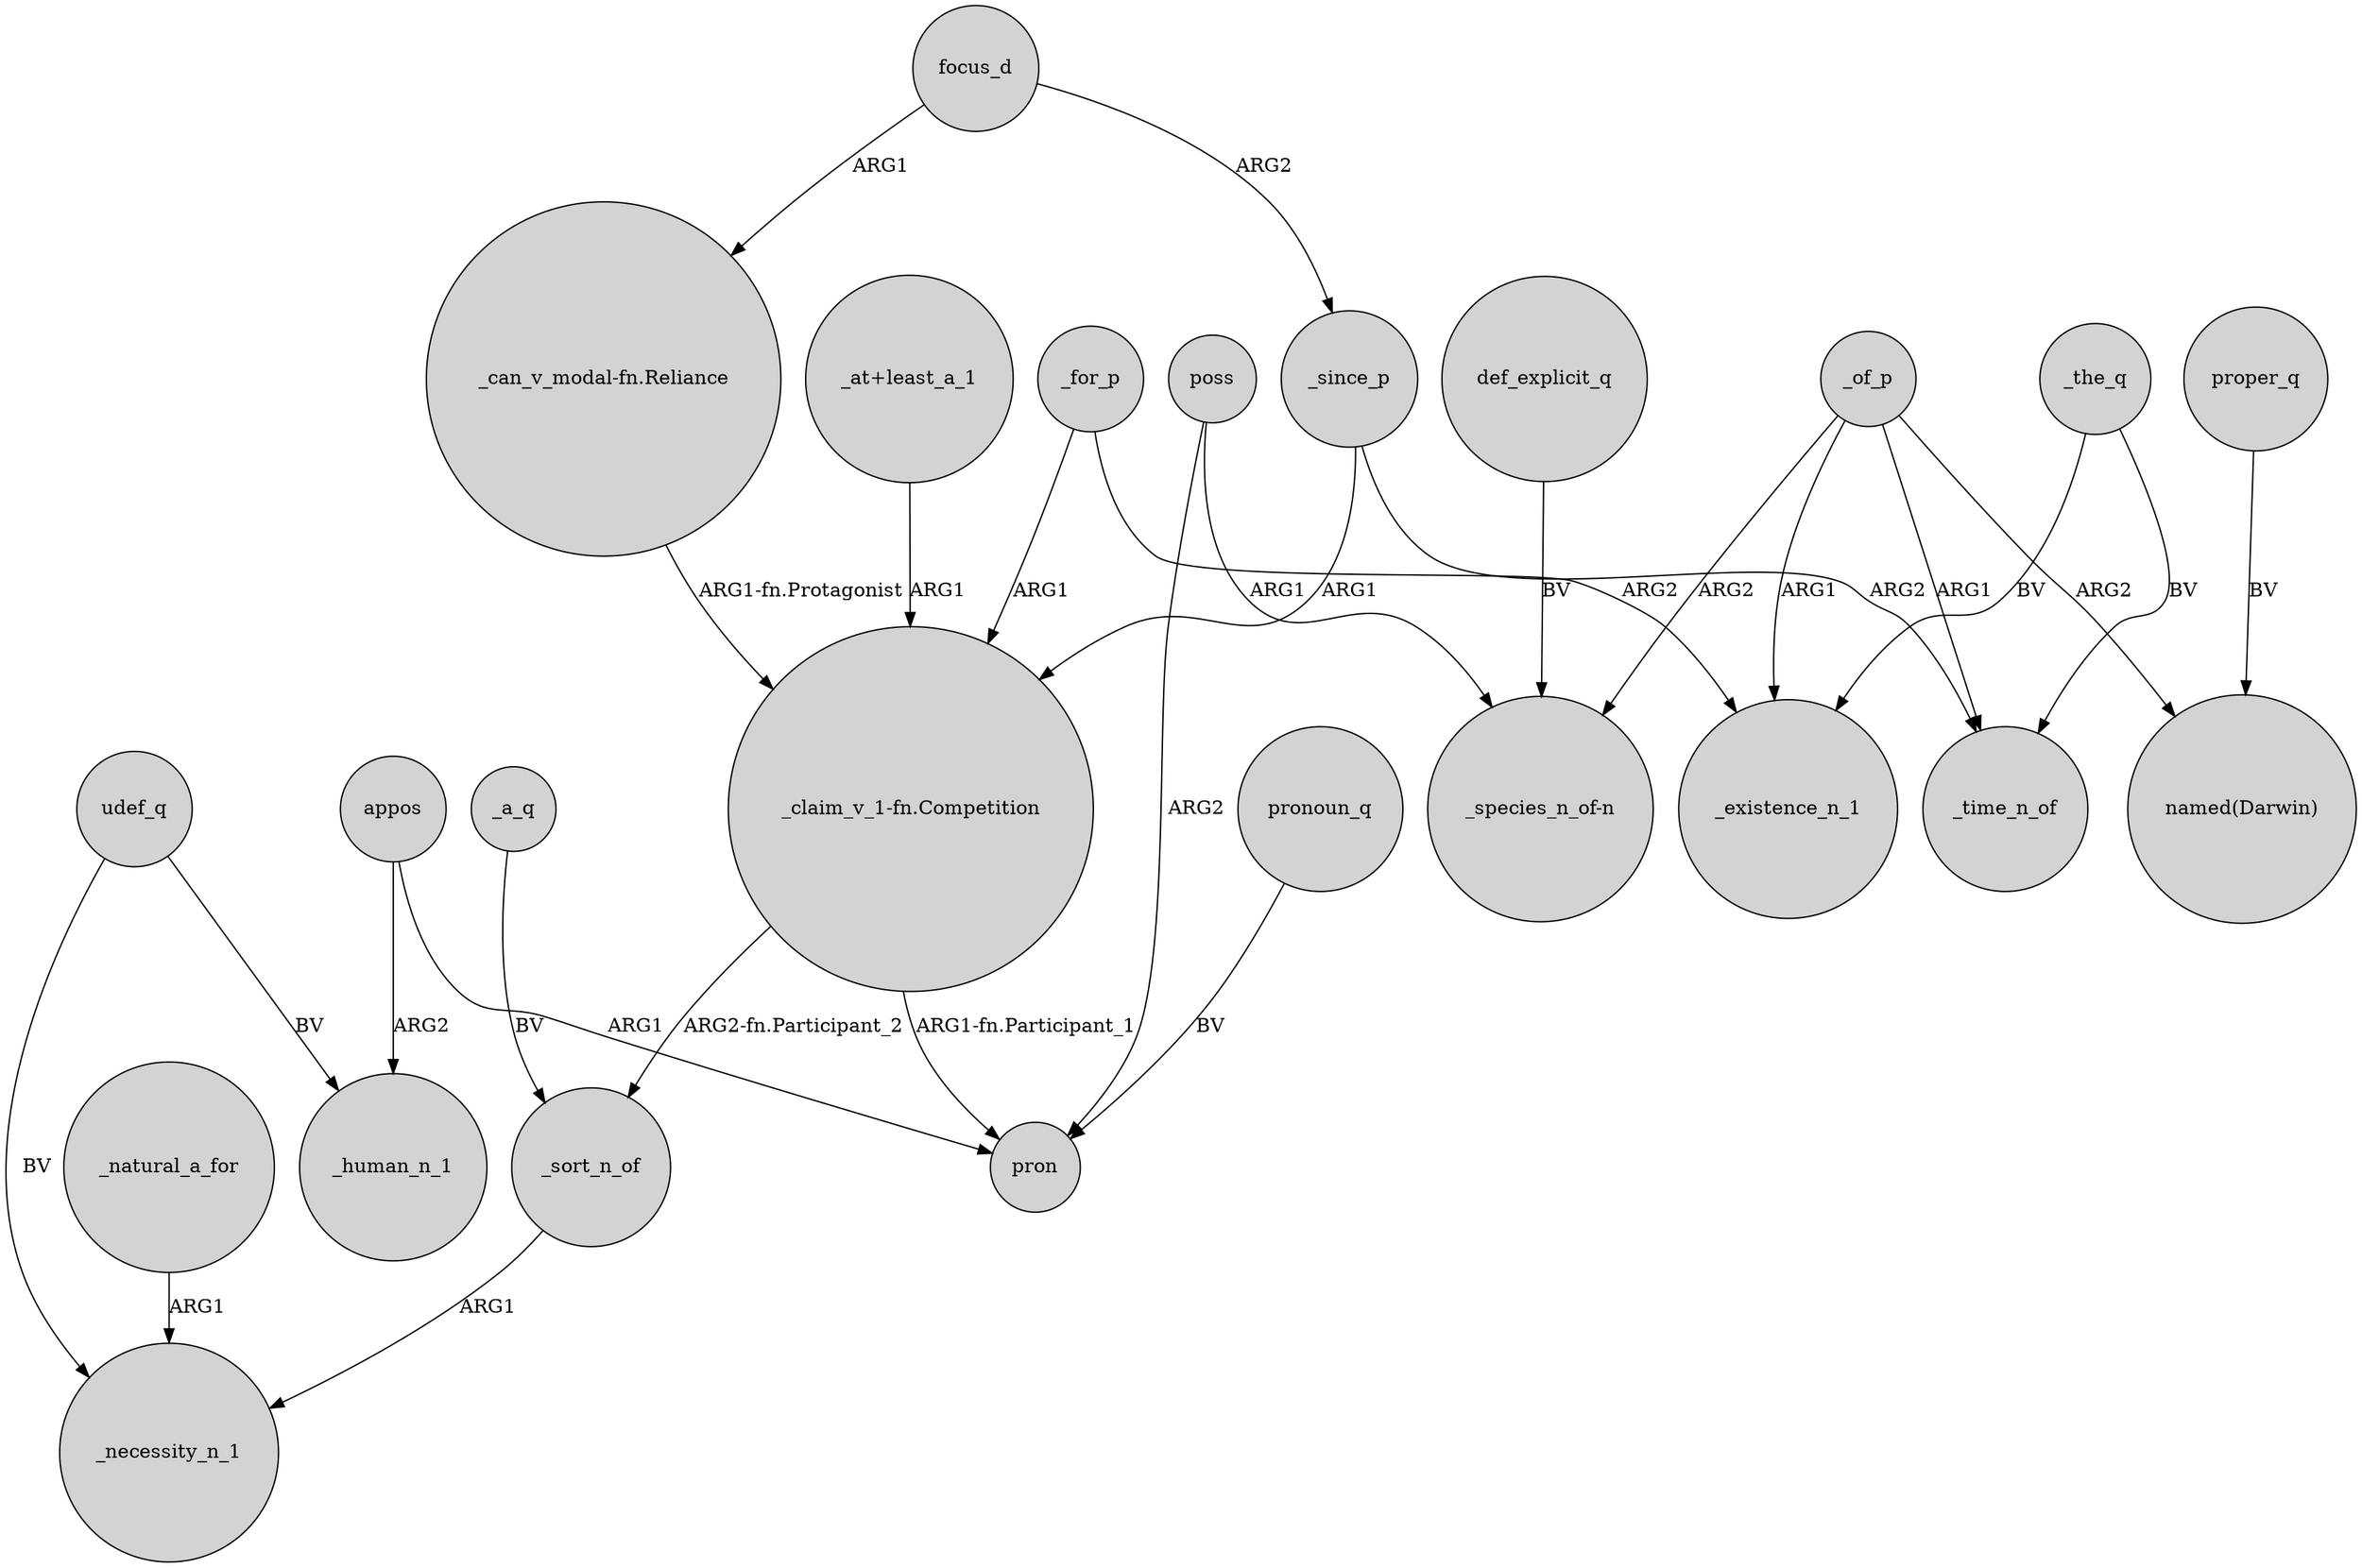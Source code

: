 digraph {
	node [shape=circle style=filled]
	focus_d -> _since_p [label=ARG2]
	focus_d -> "_can_v_modal-fn.Reliance" [label=ARG1]
	"_at+least_a_1" -> "_claim_v_1-fn.Competition" [label=ARG1]
	udef_q -> _necessity_n_1 [label=BV]
	_natural_a_for -> _necessity_n_1 [label=ARG1]
	_of_p -> _existence_n_1 [label=ARG1]
	_since_p -> _time_n_of [label=ARG2]
	poss -> "_species_n_of-n" [label=ARG1]
	_sort_n_of -> _necessity_n_1 [label=ARG1]
	udef_q -> _human_n_1 [label=BV]
	"_can_v_modal-fn.Reliance" -> "_claim_v_1-fn.Competition" [label="ARG1-fn.Protagonist"]
	pronoun_q -> pron [label=BV]
	_for_p -> "_claim_v_1-fn.Competition" [label=ARG1]
	poss -> pron [label=ARG2]
	"_claim_v_1-fn.Competition" -> pron [label="ARG1-fn.Participant_1"]
	_of_p -> _time_n_of [label=ARG1]
	appos -> pron [label=ARG1]
	_the_q -> _time_n_of [label=BV]
	"_claim_v_1-fn.Competition" -> _sort_n_of [label="ARG2-fn.Participant_2"]
	def_explicit_q -> "_species_n_of-n" [label=BV]
	proper_q -> "named(Darwin)" [label=BV]
	_for_p -> _existence_n_1 [label=ARG2]
	_of_p -> "named(Darwin)" [label=ARG2]
	_of_p -> "_species_n_of-n" [label=ARG2]
	_the_q -> _existence_n_1 [label=BV]
	_a_q -> _sort_n_of [label=BV]
	_since_p -> "_claim_v_1-fn.Competition" [label=ARG1]
	appos -> _human_n_1 [label=ARG2]
}
